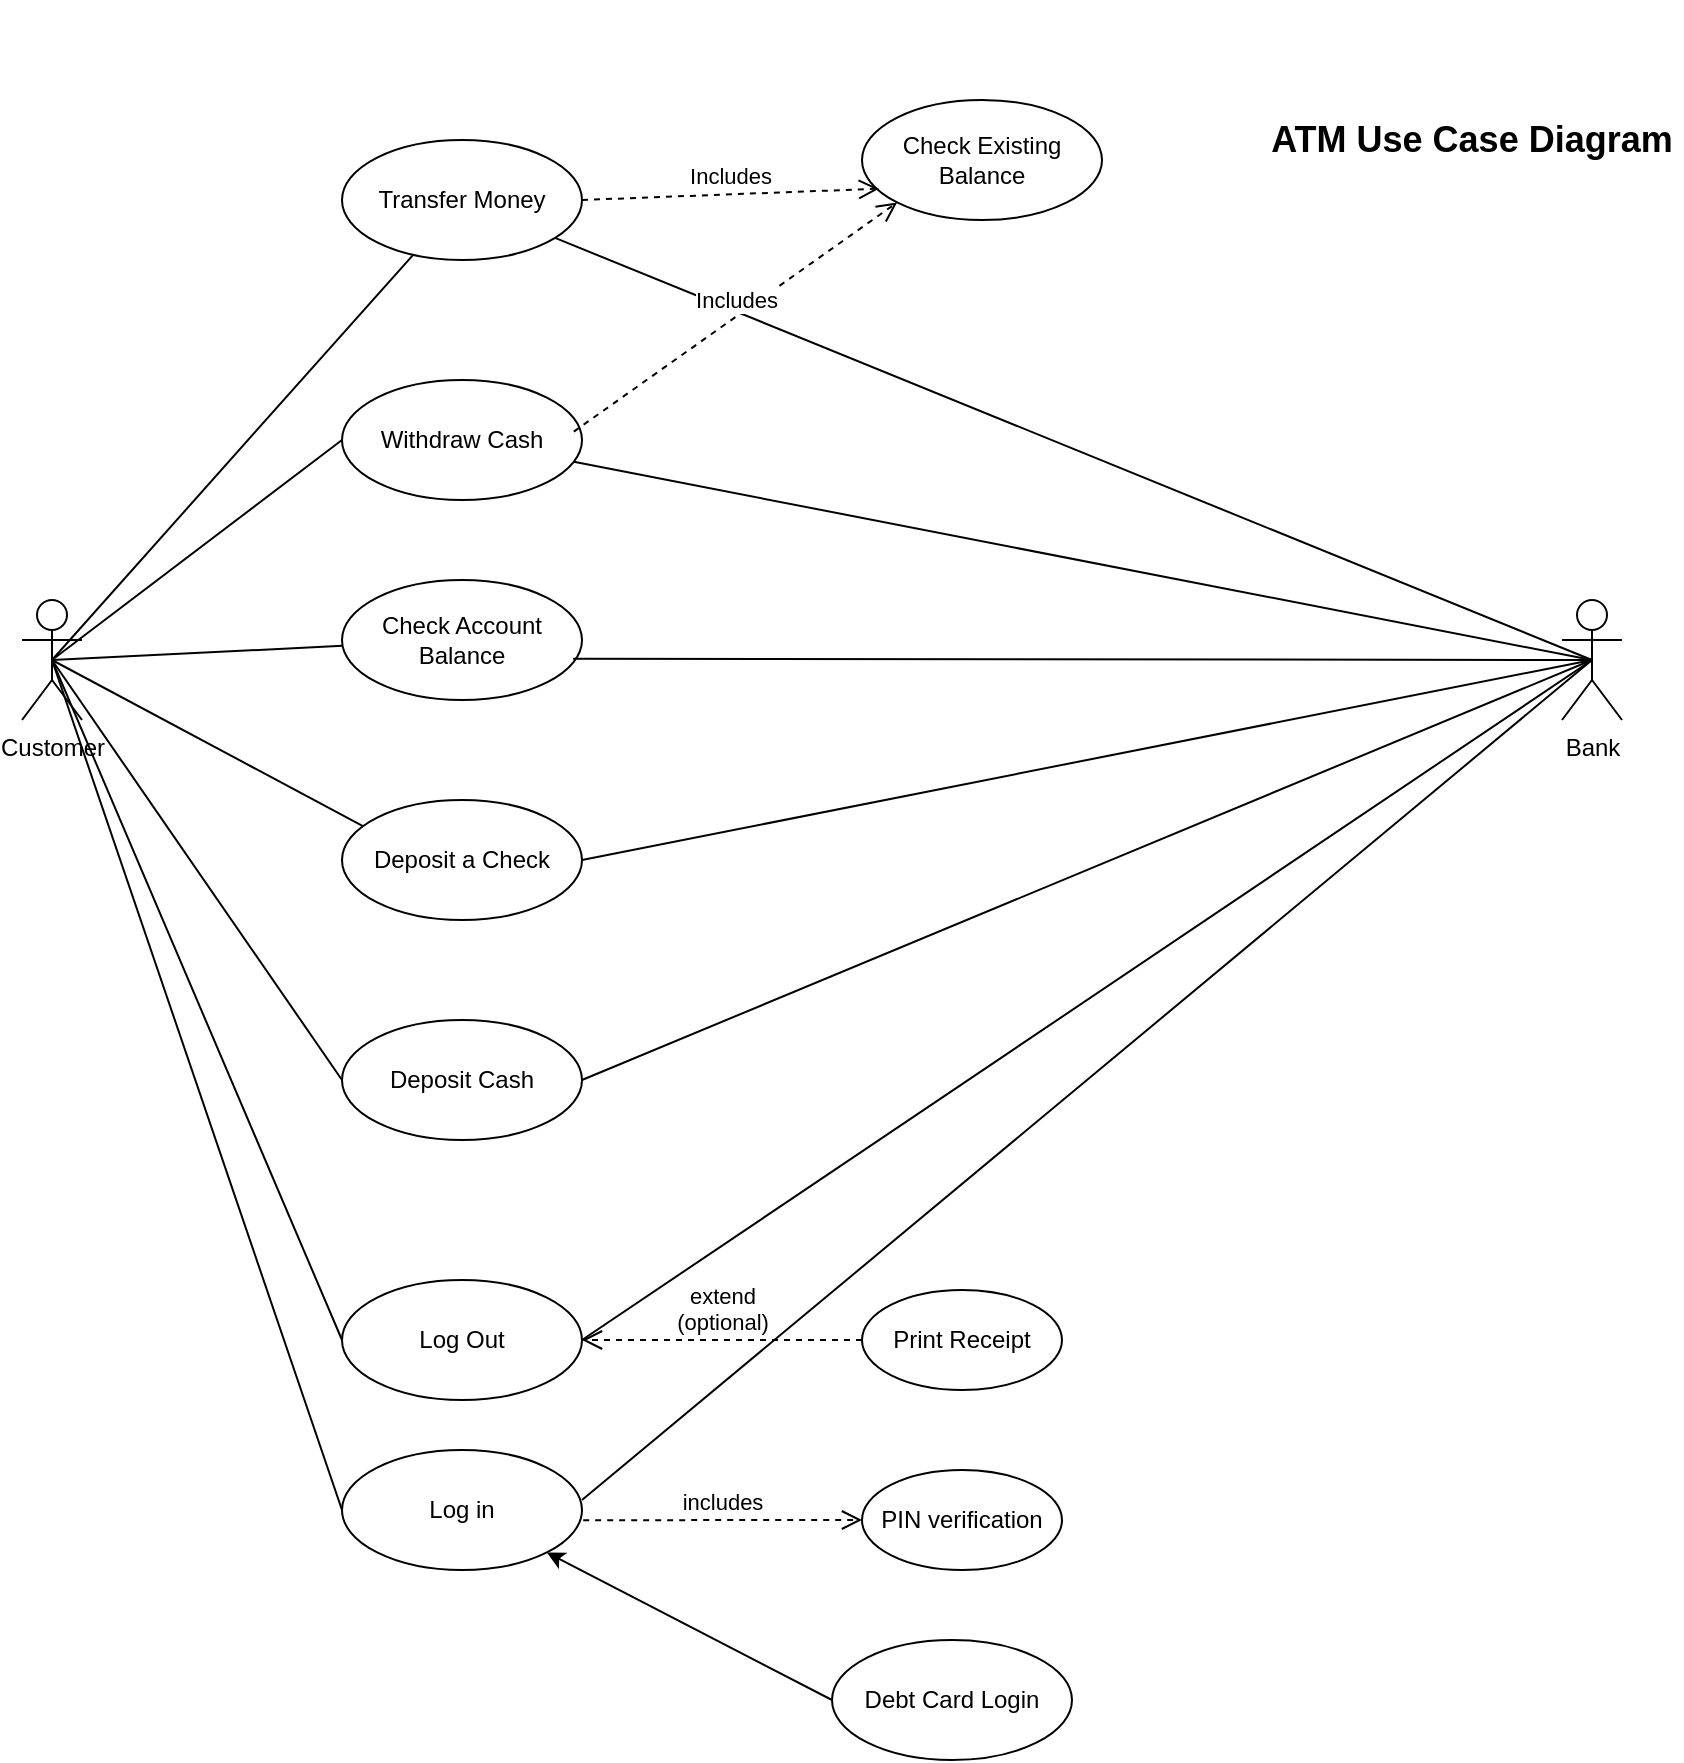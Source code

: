 <mxfile version="14.9.0" type="github">
  <diagram id="-sDyJY30lSewEsifZIPb" name="Page-1">
    <mxGraphModel dx="2076" dy="884" grid="1" gridSize="10" guides="1" tooltips="1" connect="1" arrows="1" fold="1" page="1" pageScale="1" pageWidth="850" pageHeight="1100" math="0" shadow="0">
      <root>
        <mxCell id="0" />
        <mxCell id="1" parent="0" />
        <mxCell id="Mk2k14Phhj9k0DoCfUoD-1" value="Customer" style="shape=umlActor;verticalLabelPosition=bottom;verticalAlign=top;html=1;outlineConnect=0;" vertex="1" parent="1">
          <mxGeometry x="20" y="430" width="30" height="60" as="geometry" />
        </mxCell>
        <mxCell id="Mk2k14Phhj9k0DoCfUoD-2" value="" style="endArrow=none;html=1;exitX=0.5;exitY=0.5;exitDx=0;exitDy=0;exitPerimeter=0;" edge="1" parent="1" source="Mk2k14Phhj9k0DoCfUoD-1" target="Mk2k14Phhj9k0DoCfUoD-3">
          <mxGeometry width="50" height="50" relative="1" as="geometry">
            <mxPoint x="420" y="530" as="sourcePoint" />
            <mxPoint x="120" y="400" as="targetPoint" />
          </mxGeometry>
        </mxCell>
        <mxCell id="Mk2k14Phhj9k0DoCfUoD-3" value="Transfer Money" style="ellipse;whiteSpace=wrap;html=1;" vertex="1" parent="1">
          <mxGeometry x="180" y="200" width="120" height="60" as="geometry" />
        </mxCell>
        <mxCell id="Mk2k14Phhj9k0DoCfUoD-6" value="Check Existing Balance" style="ellipse;whiteSpace=wrap;html=1;" vertex="1" parent="1">
          <mxGeometry x="440" y="180" width="120" height="60" as="geometry" />
        </mxCell>
        <mxCell id="Mk2k14Phhj9k0DoCfUoD-9" value="Withdraw Cash" style="ellipse;whiteSpace=wrap;html=1;" vertex="1" parent="1">
          <mxGeometry x="180" y="320" width="120" height="60" as="geometry" />
        </mxCell>
        <mxCell id="Mk2k14Phhj9k0DoCfUoD-10" value="Bank" style="shape=umlActor;verticalLabelPosition=bottom;verticalAlign=top;html=1;outlineConnect=0;" vertex="1" parent="1">
          <mxGeometry x="790" y="430" width="30" height="60" as="geometry" />
        </mxCell>
        <mxCell id="Mk2k14Phhj9k0DoCfUoD-11" value="" style="endArrow=none;html=1;entryX=0.5;entryY=0.5;entryDx=0;entryDy=0;entryPerimeter=0;" edge="1" parent="1" source="Mk2k14Phhj9k0DoCfUoD-3" target="Mk2k14Phhj9k0DoCfUoD-10">
          <mxGeometry width="50" height="50" relative="1" as="geometry">
            <mxPoint x="380" y="520" as="sourcePoint" />
            <mxPoint x="430" y="470" as="targetPoint" />
            <Array as="points" />
          </mxGeometry>
        </mxCell>
        <mxCell id="Mk2k14Phhj9k0DoCfUoD-12" value="" style="endArrow=none;html=1;exitX=0.5;exitY=0.5;exitDx=0;exitDy=0;exitPerimeter=0;entryX=0;entryY=0.5;entryDx=0;entryDy=0;" edge="1" parent="1" source="Mk2k14Phhj9k0DoCfUoD-1" target="Mk2k14Phhj9k0DoCfUoD-9">
          <mxGeometry width="50" height="50" relative="1" as="geometry">
            <mxPoint x="380" y="520" as="sourcePoint" />
            <mxPoint x="430" y="470" as="targetPoint" />
          </mxGeometry>
        </mxCell>
        <mxCell id="Mk2k14Phhj9k0DoCfUoD-13" value="" style="endArrow=none;html=1;entryX=0.5;entryY=0.5;entryDx=0;entryDy=0;entryPerimeter=0;" edge="1" parent="1" source="Mk2k14Phhj9k0DoCfUoD-9" target="Mk2k14Phhj9k0DoCfUoD-10">
          <mxGeometry width="50" height="50" relative="1" as="geometry">
            <mxPoint x="380" y="520" as="sourcePoint" />
            <mxPoint x="430" y="470" as="targetPoint" />
          </mxGeometry>
        </mxCell>
        <mxCell id="Mk2k14Phhj9k0DoCfUoD-18" value="Check Account Balance" style="ellipse;whiteSpace=wrap;html=1;" vertex="1" parent="1">
          <mxGeometry x="180" y="420" width="120" height="60" as="geometry" />
        </mxCell>
        <mxCell id="Mk2k14Phhj9k0DoCfUoD-19" value="" style="endArrow=none;html=1;entryX=0.5;entryY=0.5;entryDx=0;entryDy=0;entryPerimeter=0;exitX=0.963;exitY=0.656;exitDx=0;exitDy=0;exitPerimeter=0;" edge="1" parent="1" source="Mk2k14Phhj9k0DoCfUoD-18" target="Mk2k14Phhj9k0DoCfUoD-10">
          <mxGeometry width="50" height="50" relative="1" as="geometry">
            <mxPoint x="380" y="510" as="sourcePoint" />
            <mxPoint x="430" y="460" as="targetPoint" />
          </mxGeometry>
        </mxCell>
        <mxCell id="Mk2k14Phhj9k0DoCfUoD-21" value="" style="endArrow=none;html=1;exitX=0.5;exitY=0.5;exitDx=0;exitDy=0;exitPerimeter=0;entryX=0;entryY=0.5;entryDx=0;entryDy=0;" edge="1" parent="1" source="Mk2k14Phhj9k0DoCfUoD-1" target="Mk2k14Phhj9k0DoCfUoD-22">
          <mxGeometry width="50" height="50" relative="1" as="geometry">
            <mxPoint x="380" y="510" as="sourcePoint" />
            <mxPoint x="270" y="460" as="targetPoint" />
          </mxGeometry>
        </mxCell>
        <mxCell id="Mk2k14Phhj9k0DoCfUoD-22" value="Log Out" style="ellipse;whiteSpace=wrap;html=1;" vertex="1" parent="1">
          <mxGeometry x="180" y="770" width="120" height="60" as="geometry" />
        </mxCell>
        <mxCell id="Mk2k14Phhj9k0DoCfUoD-28" value="Print Receipt" style="ellipse;whiteSpace=wrap;html=1;" vertex="1" parent="1">
          <mxGeometry x="440" y="775" width="100" height="50" as="geometry" />
        </mxCell>
        <mxCell id="Mk2k14Phhj9k0DoCfUoD-31" value="" style="endArrow=none;html=1;exitX=0.5;exitY=0.5;exitDx=0;exitDy=0;exitPerimeter=0;entryX=0.095;entryY=0.226;entryDx=0;entryDy=0;entryPerimeter=0;" edge="1" parent="1" source="Mk2k14Phhj9k0DoCfUoD-1" target="Mk2k14Phhj9k0DoCfUoD-32">
          <mxGeometry width="50" height="50" relative="1" as="geometry">
            <mxPoint x="380" y="510" as="sourcePoint" />
            <mxPoint x="170" y="490" as="targetPoint" />
          </mxGeometry>
        </mxCell>
        <mxCell id="Mk2k14Phhj9k0DoCfUoD-32" value="Deposit a Check" style="ellipse;whiteSpace=wrap;html=1;" vertex="1" parent="1">
          <mxGeometry x="180" y="530" width="120" height="60" as="geometry" />
        </mxCell>
        <mxCell id="Mk2k14Phhj9k0DoCfUoD-33" value="" style="endArrow=none;html=1;exitX=1;exitY=0.5;exitDx=0;exitDy=0;entryX=0.5;entryY=0.5;entryDx=0;entryDy=0;entryPerimeter=0;" edge="1" parent="1" source="Mk2k14Phhj9k0DoCfUoD-32" target="Mk2k14Phhj9k0DoCfUoD-10">
          <mxGeometry width="50" height="50" relative="1" as="geometry">
            <mxPoint x="380" y="510" as="sourcePoint" />
            <mxPoint x="430" y="460" as="targetPoint" />
          </mxGeometry>
        </mxCell>
        <mxCell id="Mk2k14Phhj9k0DoCfUoD-34" value="" style="endArrow=none;html=1;exitX=0.5;exitY=0.5;exitDx=0;exitDy=0;exitPerimeter=0;entryX=0;entryY=0.5;entryDx=0;entryDy=0;" edge="1" parent="1" source="Mk2k14Phhj9k0DoCfUoD-1" target="Mk2k14Phhj9k0DoCfUoD-35">
          <mxGeometry width="50" height="50" relative="1" as="geometry">
            <mxPoint x="380" y="510" as="sourcePoint" />
            <mxPoint x="320" y="590" as="targetPoint" />
          </mxGeometry>
        </mxCell>
        <mxCell id="Mk2k14Phhj9k0DoCfUoD-35" value="Deposit Cash" style="ellipse;whiteSpace=wrap;html=1;" vertex="1" parent="1">
          <mxGeometry x="180" y="640" width="120" height="60" as="geometry" />
        </mxCell>
        <mxCell id="Mk2k14Phhj9k0DoCfUoD-36" value="" style="endArrow=none;html=1;entryX=0.5;entryY=0.5;entryDx=0;entryDy=0;entryPerimeter=0;exitX=1;exitY=0.5;exitDx=0;exitDy=0;" edge="1" parent="1" source="Mk2k14Phhj9k0DoCfUoD-35" target="Mk2k14Phhj9k0DoCfUoD-10">
          <mxGeometry width="50" height="50" relative="1" as="geometry">
            <mxPoint x="480" y="603" as="sourcePoint" />
            <mxPoint x="430" y="460" as="targetPoint" />
          </mxGeometry>
        </mxCell>
        <mxCell id="Mk2k14Phhj9k0DoCfUoD-37" value="" style="endArrow=none;html=1;exitX=0.5;exitY=0.5;exitDx=0;exitDy=0;exitPerimeter=0;entryX=0;entryY=0.5;entryDx=0;entryDy=0;" edge="1" parent="1" source="Mk2k14Phhj9k0DoCfUoD-1" target="Mk2k14Phhj9k0DoCfUoD-39">
          <mxGeometry width="50" height="50" relative="1" as="geometry">
            <mxPoint x="380" y="510" as="sourcePoint" />
            <mxPoint x="470" y="680" as="targetPoint" />
          </mxGeometry>
        </mxCell>
        <mxCell id="Mk2k14Phhj9k0DoCfUoD-39" value="Log in" style="ellipse;whiteSpace=wrap;html=1;" vertex="1" parent="1">
          <mxGeometry x="180" y="855" width="120" height="60" as="geometry" />
        </mxCell>
        <mxCell id="Mk2k14Phhj9k0DoCfUoD-40" value="" style="endArrow=none;html=1;entryX=0.5;entryY=0.5;entryDx=0;entryDy=0;entryPerimeter=0;" edge="1" parent="1" target="Mk2k14Phhj9k0DoCfUoD-10">
          <mxGeometry width="50" height="50" relative="1" as="geometry">
            <mxPoint x="300" y="880" as="sourcePoint" />
            <mxPoint x="430" y="460" as="targetPoint" />
            <Array as="points" />
          </mxGeometry>
        </mxCell>
        <mxCell id="Mk2k14Phhj9k0DoCfUoD-42" value="Debt Card Login" style="ellipse;whiteSpace=wrap;html=1;" vertex="1" parent="1">
          <mxGeometry x="425" y="950" width="120" height="60" as="geometry" />
        </mxCell>
        <mxCell id="Mk2k14Phhj9k0DoCfUoD-46" value="&lt;b&gt;&lt;font style=&quot;font-size: 18px&quot;&gt;ATM Use Case Diagram&lt;/font&gt;&lt;/b&gt;" style="text;html=1;strokeColor=none;fillColor=none;align=center;verticalAlign=middle;whiteSpace=wrap;rounded=0;" vertex="1" parent="1">
          <mxGeometry x="640" y="130" width="210" height="140" as="geometry" />
        </mxCell>
        <mxCell id="Mk2k14Phhj9k0DoCfUoD-47" value="" style="endArrow=none;html=1;exitX=0.5;exitY=0.5;exitDx=0;exitDy=0;exitPerimeter=0;" edge="1" parent="1" source="Mk2k14Phhj9k0DoCfUoD-1" target="Mk2k14Phhj9k0DoCfUoD-18">
          <mxGeometry width="50" height="50" relative="1" as="geometry">
            <mxPoint x="260" y="500" as="sourcePoint" />
            <mxPoint x="180" y="460" as="targetPoint" />
          </mxGeometry>
        </mxCell>
        <mxCell id="Mk2k14Phhj9k0DoCfUoD-54" value="" style="endArrow=none;html=1;exitX=1;exitY=0.5;exitDx=0;exitDy=0;entryX=0.5;entryY=0.5;entryDx=0;entryDy=0;entryPerimeter=0;" edge="1" parent="1" source="Mk2k14Phhj9k0DoCfUoD-22" target="Mk2k14Phhj9k0DoCfUoD-10">
          <mxGeometry width="50" height="50" relative="1" as="geometry">
            <mxPoint x="330" y="630" as="sourcePoint" />
            <mxPoint x="380" y="580" as="targetPoint" />
          </mxGeometry>
        </mxCell>
        <mxCell id="Mk2k14Phhj9k0DoCfUoD-58" value="PIN verification" style="ellipse;whiteSpace=wrap;html=1;" vertex="1" parent="1">
          <mxGeometry x="440" y="865" width="100" height="50" as="geometry" />
        </mxCell>
        <mxCell id="Mk2k14Phhj9k0DoCfUoD-63" value="" style="endArrow=classic;html=1;exitX=0;exitY=0.5;exitDx=0;exitDy=0;entryX=1;entryY=1;entryDx=0;entryDy=0;" edge="1" parent="1" source="Mk2k14Phhj9k0DoCfUoD-42" target="Mk2k14Phhj9k0DoCfUoD-39">
          <mxGeometry width="50" height="50" relative="1" as="geometry">
            <mxPoint x="220" y="860" as="sourcePoint" />
            <mxPoint x="270" y="810" as="targetPoint" />
          </mxGeometry>
        </mxCell>
        <mxCell id="Mk2k14Phhj9k0DoCfUoD-68" value="includes" style="html=1;verticalAlign=bottom;endArrow=open;dashed=1;endSize=8;exitX=1.005;exitY=0.585;exitDx=0;exitDy=0;exitPerimeter=0;entryX=0;entryY=0.5;entryDx=0;entryDy=0;" edge="1" parent="1" source="Mk2k14Phhj9k0DoCfUoD-39" target="Mk2k14Phhj9k0DoCfUoD-58">
          <mxGeometry relative="1" as="geometry">
            <mxPoint x="380" y="1020" as="sourcePoint" />
            <mxPoint x="300" y="1020" as="targetPoint" />
          </mxGeometry>
        </mxCell>
        <mxCell id="Mk2k14Phhj9k0DoCfUoD-71" value="extend&lt;br&gt;(optional)" style="html=1;verticalAlign=bottom;endArrow=open;dashed=1;endSize=8;exitX=0;exitY=0.5;exitDx=0;exitDy=0;entryX=1;entryY=0.5;entryDx=0;entryDy=0;" edge="1" parent="1" source="Mk2k14Phhj9k0DoCfUoD-28" target="Mk2k14Phhj9k0DoCfUoD-22">
          <mxGeometry relative="1" as="geometry">
            <mxPoint x="310.6" y="900.1" as="sourcePoint" />
            <mxPoint x="450.0" y="900" as="targetPoint" />
          </mxGeometry>
        </mxCell>
        <mxCell id="Mk2k14Phhj9k0DoCfUoD-72" value="Includes" style="html=1;verticalAlign=bottom;endArrow=open;dashed=1;endSize=8;exitX=0.966;exitY=0.43;exitDx=0;exitDy=0;exitPerimeter=0;entryX=0;entryY=1;entryDx=0;entryDy=0;" edge="1" parent="1" source="Mk2k14Phhj9k0DoCfUoD-9" target="Mk2k14Phhj9k0DoCfUoD-6">
          <mxGeometry relative="1" as="geometry">
            <mxPoint x="530" y="310" as="sourcePoint" />
            <mxPoint x="450" y="310" as="targetPoint" />
          </mxGeometry>
        </mxCell>
        <mxCell id="Mk2k14Phhj9k0DoCfUoD-73" value="Includes" style="html=1;verticalAlign=bottom;endArrow=open;dashed=1;endSize=8;exitX=1;exitY=0.5;exitDx=0;exitDy=0;entryX=0.071;entryY=0.739;entryDx=0;entryDy=0;entryPerimeter=0;" edge="1" parent="1" source="Mk2k14Phhj9k0DoCfUoD-3" target="Mk2k14Phhj9k0DoCfUoD-6">
          <mxGeometry relative="1" as="geometry">
            <mxPoint x="530" y="310" as="sourcePoint" />
            <mxPoint x="450" y="310" as="targetPoint" />
          </mxGeometry>
        </mxCell>
      </root>
    </mxGraphModel>
  </diagram>
</mxfile>
